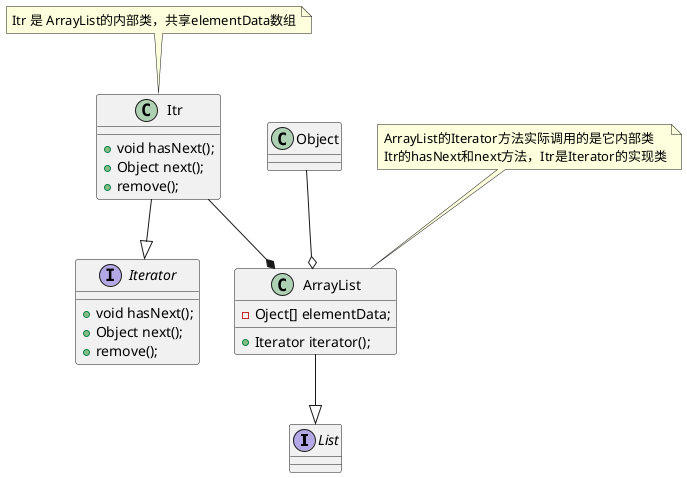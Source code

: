 @startuml
interface List

interface Iterator{
    + void hasNext();
    + Object next();
    + remove();
}

class ArrayList{
    - Oject[] elementData;
    + Iterator iterator();
}


class Itr{
    + void hasNext();
    + Object next();
    + remove();
}

class Object{
}

note "Itr 是 ArrayList的内部类，共享elementData数组" as N1
note "ArrayList的Iterator方法实际调用的是它内部类\nItr的hasNext和next方法，Itr是Iterator的实现类" as N2

N1 --> Itr
N2 --> ArrayList

Object --o ArrayList
Itr --|> Iterator
Itr --* ArrayList
ArrayList --|> List
@enduml